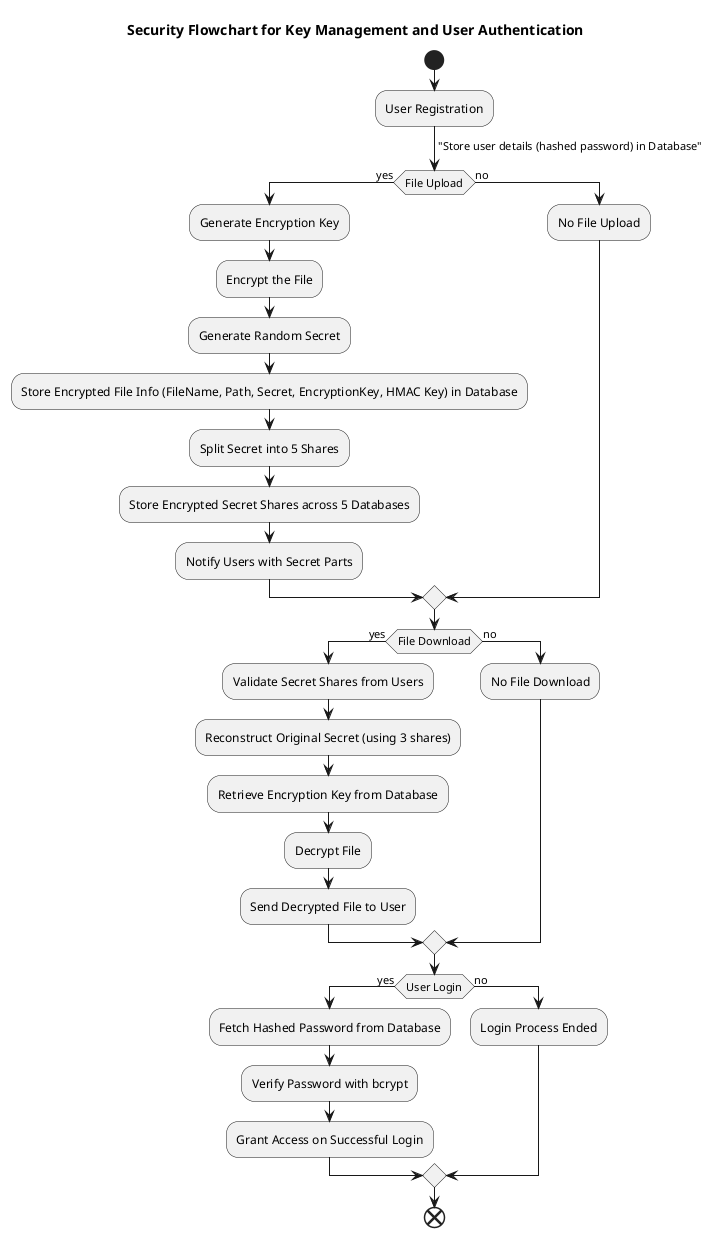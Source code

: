 @startuml
title Security Flowchart for Key Management and User Authentication

start

:User Registration;
-> "Hash password with bcrypt";
-> "Store user details (hashed password) in Database";

if (File Upload) then (yes)
    :Generate Encryption Key;
    :Encrypt the File;
    :Generate Random Secret;
    :Store Encrypted File Info (FileName, Path, Secret, EncryptionKey, HMAC Key) in Database;
    :Split Secret into 5 Shares;
    :Store Encrypted Secret Shares across 5 Databases;
    :Notify Users with Secret Parts;
else (no)
    :No File Upload;
endif

if (File Download) then (yes)
    :Validate Secret Shares from Users;
    :Reconstruct Original Secret (using 3 shares);
    :Retrieve Encryption Key from Database;
    :Decrypt File;
    :Send Decrypted File to User;
else (no)
    :No File Download;
endif

if (User Login) then (yes)
    :Fetch Hashed Password from Database;
    :Verify Password with bcrypt;
    :Grant Access on Successful Login;
else (no)
    :Login Process Ended;
endif

end
@enduml
